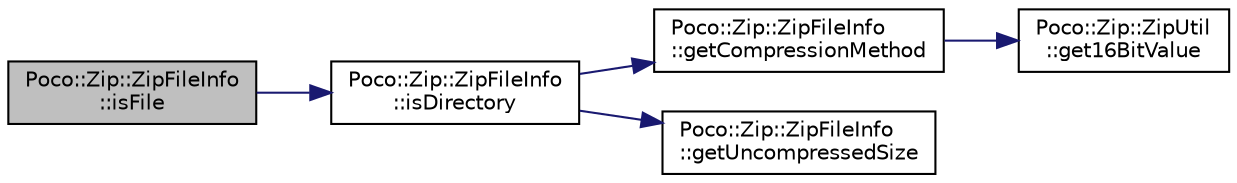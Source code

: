 digraph "Poco::Zip::ZipFileInfo::isFile"
{
 // LATEX_PDF_SIZE
  edge [fontname="Helvetica",fontsize="10",labelfontname="Helvetica",labelfontsize="10"];
  node [fontname="Helvetica",fontsize="10",shape=record];
  rankdir="LR";
  Node1 [label="Poco::Zip::ZipFileInfo\l::isFile",height=0.2,width=0.4,color="black", fillcolor="grey75", style="filled", fontcolor="black",tooltip=" "];
  Node1 -> Node2 [color="midnightblue",fontsize="10",style="solid",fontname="Helvetica"];
  Node2 [label="Poco::Zip::ZipFileInfo\l::isDirectory",height=0.2,width=0.4,color="black", fillcolor="white", style="filled",URL="$classPoco_1_1Zip_1_1ZipFileInfo.html#accefbc9913c253cd783fb550f574beed",tooltip=" "];
  Node2 -> Node3 [color="midnightblue",fontsize="10",style="solid",fontname="Helvetica"];
  Node3 [label="Poco::Zip::ZipFileInfo\l::getCompressionMethod",height=0.2,width=0.4,color="black", fillcolor="white", style="filled",URL="$classPoco_1_1Zip_1_1ZipFileInfo.html#a56001195cd770ce9ad8f2746cfbfdc22",tooltip="Where on the disk starts the localheader. Combined with the disk number gives the exact location of t..."];
  Node3 -> Node4 [color="midnightblue",fontsize="10",style="solid",fontname="Helvetica"];
  Node4 [label="Poco::Zip::ZipUtil\l::get16BitValue",height=0.2,width=0.4,color="black", fillcolor="white", style="filled",URL="$classPoco_1_1Zip_1_1ZipUtil.html#adb42f03196f61d49c2cb6d9dee5aa8c6",tooltip=" "];
  Node2 -> Node5 [color="midnightblue",fontsize="10",style="solid",fontname="Helvetica"];
  Node5 [label="Poco::Zip::ZipFileInfo\l::getUncompressedSize",height=0.2,width=0.4,color="black", fillcolor="white", style="filled",URL="$classPoco_1_1Zip_1_1ZipFileInfo.html#a992ad900b940dbd4492110bd26cf4b13",tooltip=" "];
}
